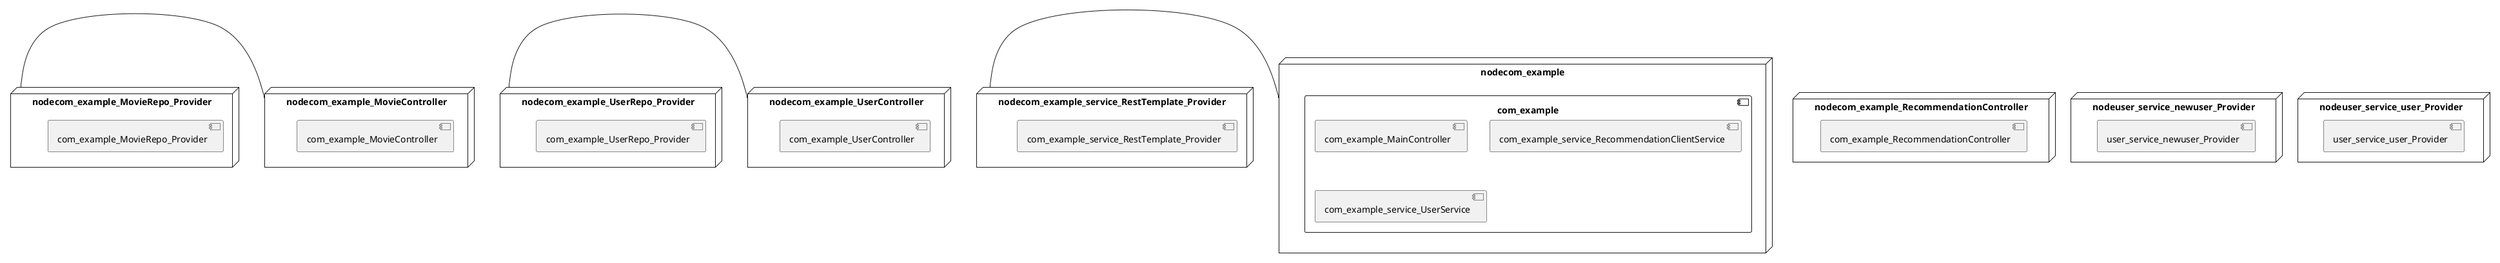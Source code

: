 @startuml
skinparam fixCircleLabelOverlapping true
skinparam componentStyle uml2
node nodecom_example {
component com_example {
[com_example_MainController] [[mdeket-spring-cloud-movie-recommendation.system#_6O578smJEe6_RuYUf9w-cw]]
[com_example_service_RecommendationClientService] [[mdeket-spring-cloud-movie-recommendation.system#_6O578smJEe6_RuYUf9w-cw]]
[com_example_service_UserService] [[mdeket-spring-cloud-movie-recommendation.system#_6O578smJEe6_RuYUf9w-cw]]
}
}
node nodecom_example_MovieController {
[com_example_MovieController] [[mdeket-spring-cloud-movie-recommendation.system#_6O578smJEe6_RuYUf9w-cw]]
}
node nodecom_example_MovieRepo_Provider {
[com_example_MovieRepo_Provider] [[mdeket-spring-cloud-movie-recommendation.system#_6O578smJEe6_RuYUf9w-cw]]
}
node nodecom_example_RecommendationController {
[com_example_RecommendationController] [[mdeket-spring-cloud-movie-recommendation.system#_6O578smJEe6_RuYUf9w-cw]]
}
node nodecom_example_UserController {
[com_example_UserController] [[mdeket-spring-cloud-movie-recommendation.system#_6O578smJEe6_RuYUf9w-cw]]
}
node nodecom_example_UserRepo_Provider {
[com_example_UserRepo_Provider] [[mdeket-spring-cloud-movie-recommendation.system#_6O578smJEe6_RuYUf9w-cw]]
}
node nodecom_example_service_RestTemplate_Provider {
[com_example_service_RestTemplate_Provider] [[mdeket-spring-cloud-movie-recommendation.system#_6O578smJEe6_RuYUf9w-cw]]
}
node nodeuser_service_newuser_Provider {
[user_service_newuser_Provider] [[mdeket-spring-cloud-movie-recommendation.system#_6O578smJEe6_RuYUf9w-cw]]
}
node nodeuser_service_user_Provider {
[user_service_user_Provider] [[mdeket-spring-cloud-movie-recommendation.system#_6O578smJEe6_RuYUf9w-cw]]
}
[nodecom_example_MovieRepo_Provider] - [nodecom_example_MovieController]
[nodecom_example_UserRepo_Provider] - [nodecom_example_UserController]
[nodecom_example_service_RestTemplate_Provider] - [nodecom_example]

@enduml
